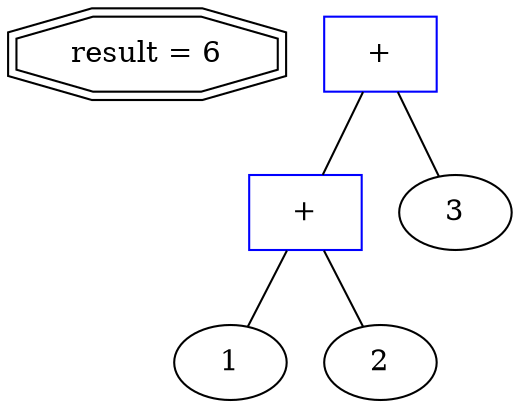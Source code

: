 graph astdump {
res [shape=doubleoctagon][label="result = 6"]
_3_0[shape=box, color=blue]
_3_0[label="+"]
_3_0 -- _1_0;
_3_0 -- _4V3;
_4V3 [label="3"]
_1_0[shape=box, color=blue]
_1_0[label="+"]
_1_0 -- _0V
_0V [label="1"]
_1_0 -- _2V2;
_2V2 [label="2"]
}
